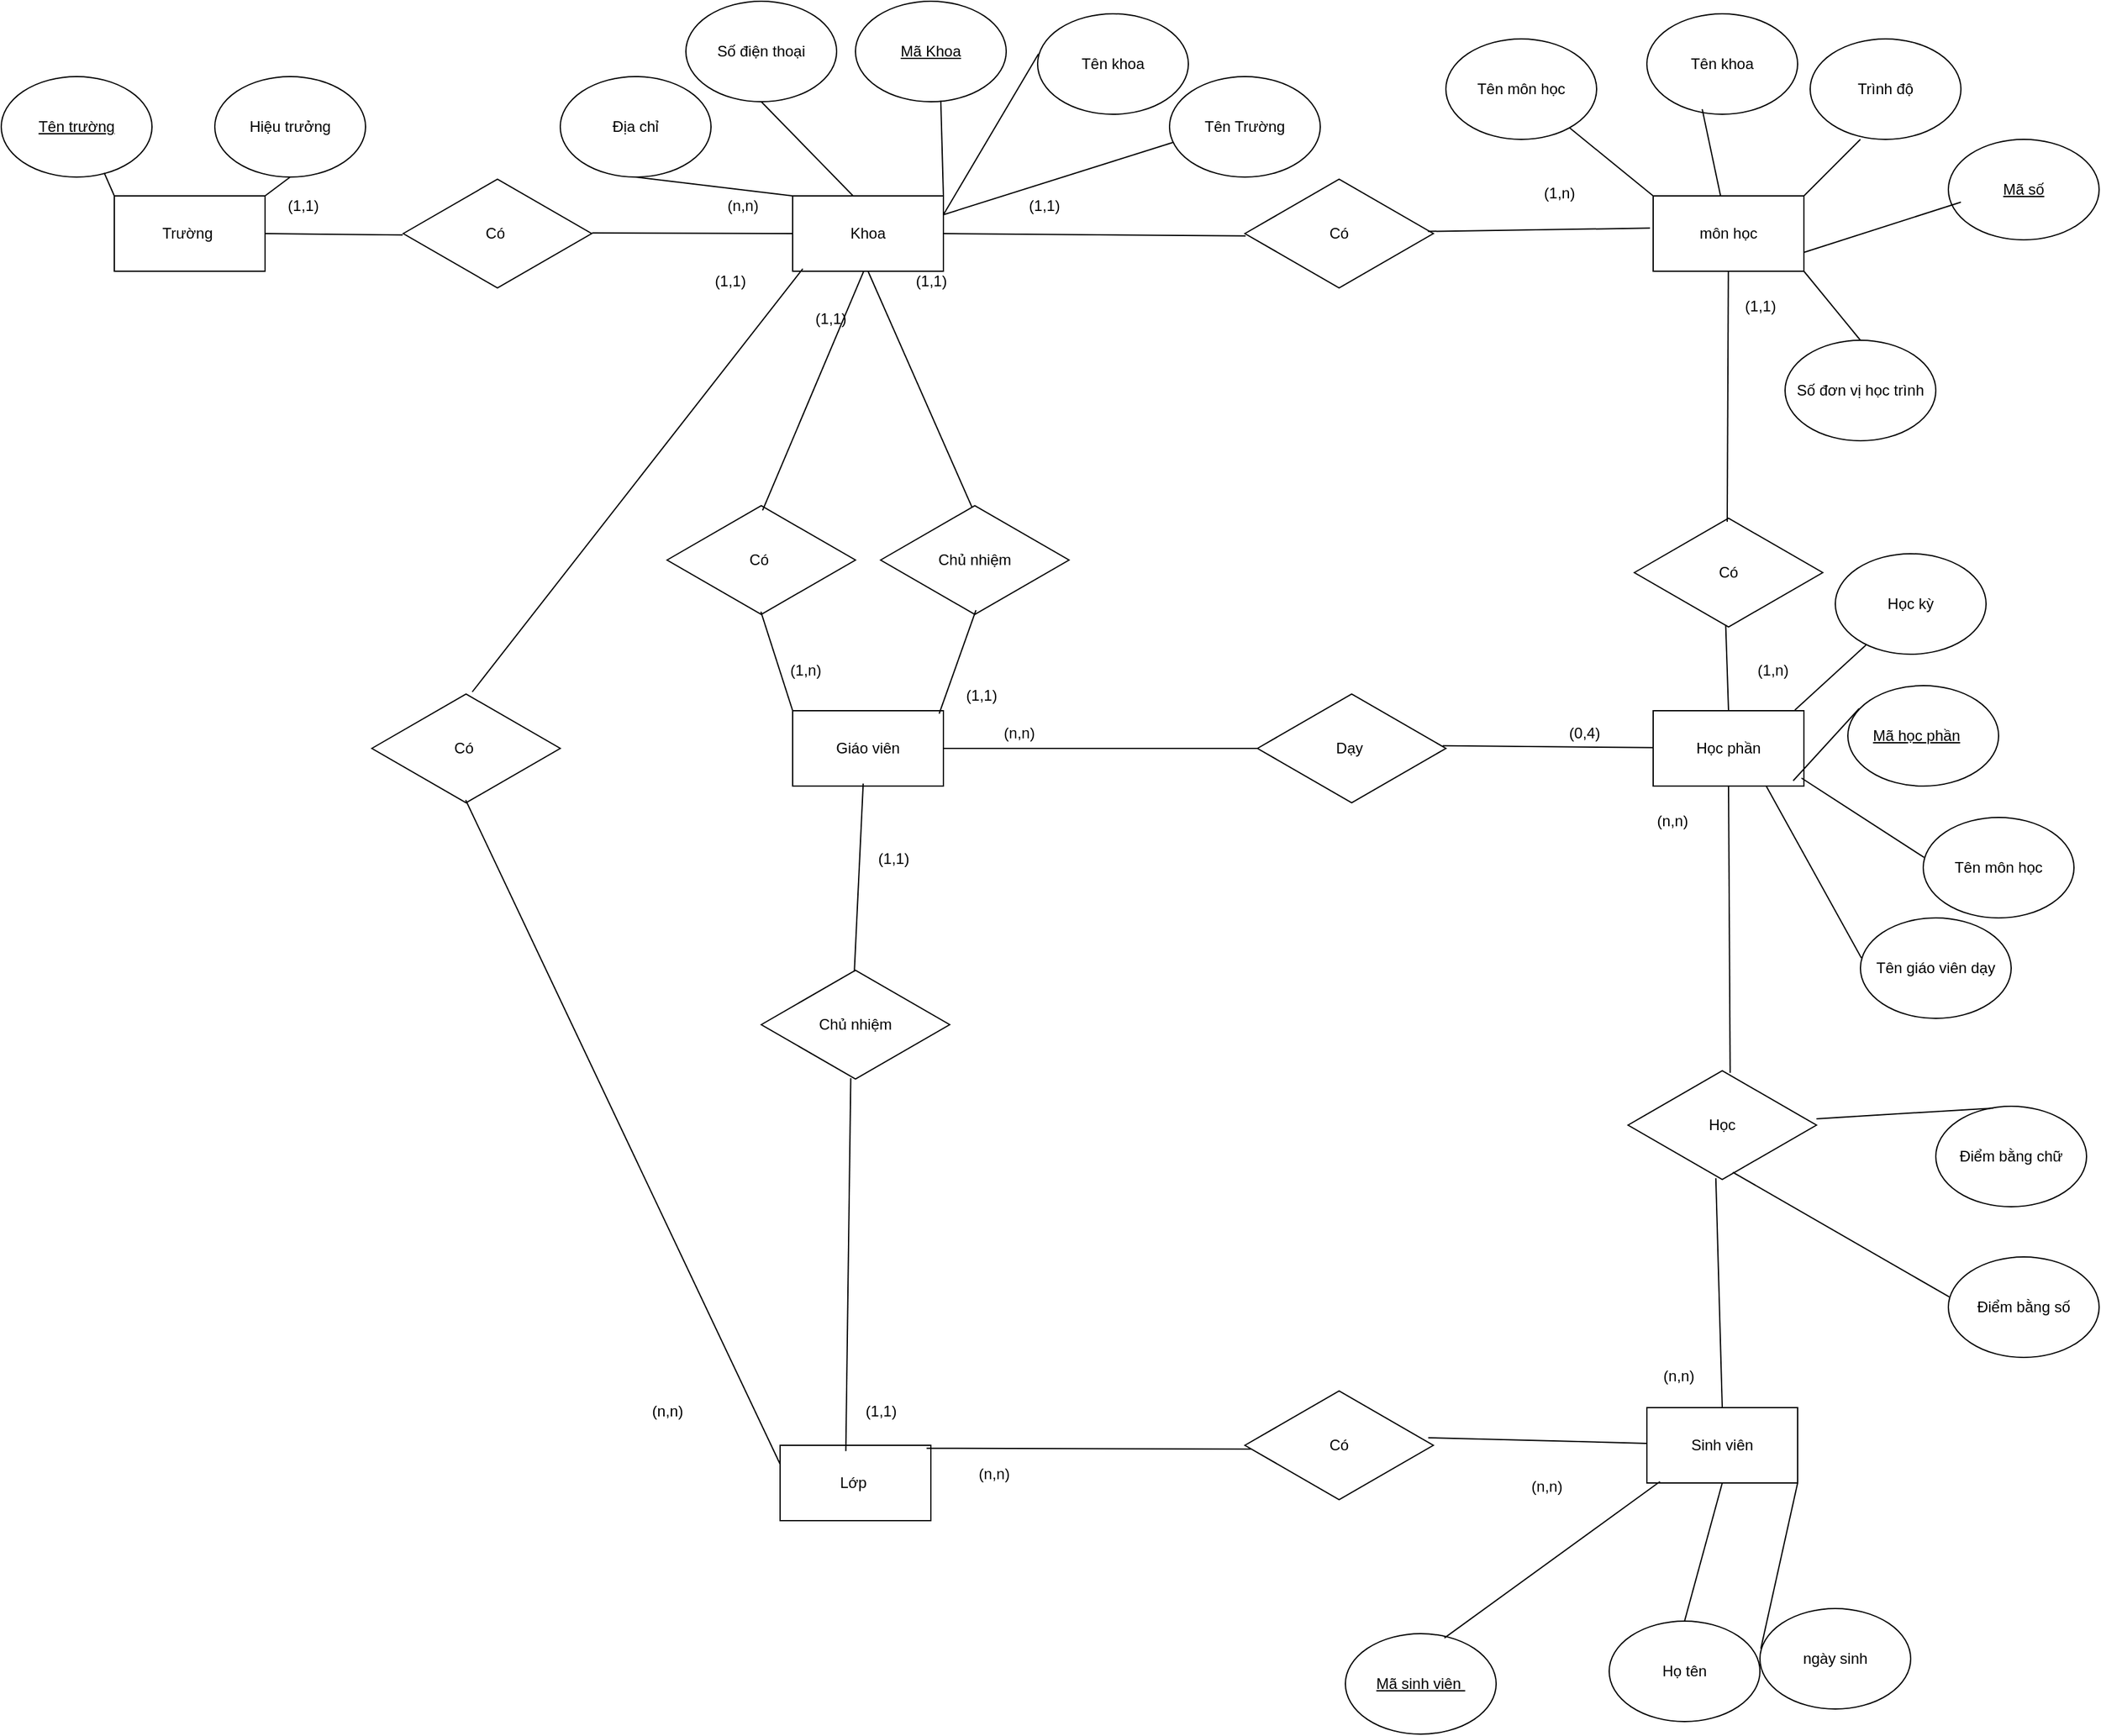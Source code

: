 <mxfile version="28.1.1">
  <diagram id="yPxyJZ8AM_hMuL3Unpa9" name="gitflow">
    <mxGraphModel dx="4164" dy="1572" grid="1" gridSize="10" guides="1" tooltips="1" connect="1" arrows="1" fold="1" page="1" pageScale="1" pageWidth="850" pageHeight="1100" math="0" shadow="0">
      <root>
        <mxCell id="0" />
        <mxCell id="1" parent="0" />
        <mxCell id="RqwDbQr5tK9U3BTIjn7D-177" value="Trường&amp;nbsp;" style="rounded=0;whiteSpace=wrap;html=1;" vertex="1" parent="1">
          <mxGeometry x="70" y="155" width="120" height="60" as="geometry" />
        </mxCell>
        <mxCell id="RqwDbQr5tK9U3BTIjn7D-178" value="Khoa" style="whiteSpace=wrap;html=1;" vertex="1" parent="1">
          <mxGeometry x="610" y="155" width="120" height="60" as="geometry" />
        </mxCell>
        <mxCell id="RqwDbQr5tK9U3BTIjn7D-179" value="&lt;u&gt;Tên trường&lt;/u&gt;" style="ellipse;whiteSpace=wrap;html=1;" vertex="1" parent="1">
          <mxGeometry x="-20" y="60" width="120" height="80" as="geometry" />
        </mxCell>
        <mxCell id="RqwDbQr5tK9U3BTIjn7D-180" value="Hiệu trưởng" style="ellipse;whiteSpace=wrap;html=1;" vertex="1" parent="1">
          <mxGeometry x="150" y="60" width="120" height="80" as="geometry" />
        </mxCell>
        <mxCell id="RqwDbQr5tK9U3BTIjn7D-183" value="" style="endArrow=none;html=1;rounded=0;exitX=1;exitY=0;exitDx=0;exitDy=0;entryX=0.5;entryY=1;entryDx=0;entryDy=0;" edge="1" parent="1" source="RqwDbQr5tK9U3BTIjn7D-177" target="RqwDbQr5tK9U3BTIjn7D-180">
          <mxGeometry width="50" height="50" relative="1" as="geometry">
            <mxPoint x="190" y="160" as="sourcePoint" />
            <mxPoint x="210" y="140" as="targetPoint" />
          </mxGeometry>
        </mxCell>
        <mxCell id="RqwDbQr5tK9U3BTIjn7D-184" value="" style="endArrow=none;html=1;rounded=0;entryX=0.683;entryY=0.958;entryDx=0;entryDy=0;entryPerimeter=0;exitX=0;exitY=0;exitDx=0;exitDy=0;" edge="1" parent="1" source="RqwDbQr5tK9U3BTIjn7D-177" target="RqwDbQr5tK9U3BTIjn7D-179">
          <mxGeometry width="50" height="50" relative="1" as="geometry">
            <mxPoint x="70" y="170" as="sourcePoint" />
            <mxPoint x="120" y="120" as="targetPoint" />
          </mxGeometry>
        </mxCell>
        <mxCell id="RqwDbQr5tK9U3BTIjn7D-186" value="&lt;u&gt;Mã Khoa&lt;/u&gt;" style="ellipse;whiteSpace=wrap;html=1;" vertex="1" parent="1">
          <mxGeometry x="660" width="120" height="80" as="geometry" />
        </mxCell>
        <mxCell id="RqwDbQr5tK9U3BTIjn7D-187" value="Tên khoa" style="ellipse;whiteSpace=wrap;html=1;" vertex="1" parent="1">
          <mxGeometry x="805" y="10" width="120" height="80" as="geometry" />
        </mxCell>
        <mxCell id="RqwDbQr5tK9U3BTIjn7D-188" value="Địa chỉ" style="ellipse;whiteSpace=wrap;html=1;" vertex="1" parent="1">
          <mxGeometry x="425" y="60" width="120" height="80" as="geometry" />
        </mxCell>
        <mxCell id="RqwDbQr5tK9U3BTIjn7D-189" value="Số điện thoại" style="ellipse;whiteSpace=wrap;html=1;" vertex="1" parent="1">
          <mxGeometry x="525" width="120" height="80" as="geometry" />
        </mxCell>
        <mxCell id="RqwDbQr5tK9U3BTIjn7D-192" value="" style="endArrow=none;html=1;rounded=0;entryX=0.5;entryY=1;entryDx=0;entryDy=0;exitX=0;exitY=0;exitDx=0;exitDy=0;" edge="1" parent="1" source="RqwDbQr5tK9U3BTIjn7D-178" target="RqwDbQr5tK9U3BTIjn7D-188">
          <mxGeometry width="50" height="50" relative="1" as="geometry">
            <mxPoint x="440" y="160" as="sourcePoint" />
            <mxPoint x="490" y="110" as="targetPoint" />
          </mxGeometry>
        </mxCell>
        <mxCell id="RqwDbQr5tK9U3BTIjn7D-193" value="" style="endArrow=none;html=1;rounded=0;entryX=0.566;entryY=0.99;entryDx=0;entryDy=0;entryPerimeter=0;exitX=1;exitY=0;exitDx=0;exitDy=0;" edge="1" parent="1" source="RqwDbQr5tK9U3BTIjn7D-178" target="RqwDbQr5tK9U3BTIjn7D-186">
          <mxGeometry width="50" height="50" relative="1" as="geometry">
            <mxPoint x="729.997" y="160" as="sourcePoint" />
            <mxPoint x="803.33" y="100" as="targetPoint" />
          </mxGeometry>
        </mxCell>
        <mxCell id="RqwDbQr5tK9U3BTIjn7D-195" value="" style="endArrow=none;html=1;rounded=0;entryX=0.006;entryY=0.398;entryDx=0;entryDy=0;entryPerimeter=0;exitX=1;exitY=0.25;exitDx=0;exitDy=0;" edge="1" parent="1" source="RqwDbQr5tK9U3BTIjn7D-178" target="RqwDbQr5tK9U3BTIjn7D-187">
          <mxGeometry width="50" height="50" relative="1" as="geometry">
            <mxPoint x="570" y="215" as="sourcePoint" />
            <mxPoint x="620" y="165" as="targetPoint" />
          </mxGeometry>
        </mxCell>
        <mxCell id="RqwDbQr5tK9U3BTIjn7D-198" value="Có&amp;nbsp;" style="html=1;whiteSpace=wrap;aspect=fixed;shape=isoRectangle;" vertex="1" parent="1">
          <mxGeometry x="300" y="140" width="150" height="90" as="geometry" />
        </mxCell>
        <mxCell id="RqwDbQr5tK9U3BTIjn7D-199" value="" style="endArrow=none;html=1;rounded=0;exitX=1;exitY=0.5;exitDx=0;exitDy=0;entryX=-0.003;entryY=0.513;entryDx=0;entryDy=0;entryPerimeter=0;" edge="1" parent="1" source="RqwDbQr5tK9U3BTIjn7D-177" target="RqwDbQr5tK9U3BTIjn7D-198">
          <mxGeometry width="50" height="50" relative="1" as="geometry">
            <mxPoint x="200" y="240" as="sourcePoint" />
            <mxPoint x="250" y="190" as="targetPoint" />
          </mxGeometry>
        </mxCell>
        <mxCell id="RqwDbQr5tK9U3BTIjn7D-200" value="" style="endArrow=none;html=1;rounded=0;entryX=0;entryY=0.5;entryDx=0;entryDy=0;exitX=1.002;exitY=0.495;exitDx=0;exitDy=0;exitPerimeter=0;" edge="1" parent="1" source="RqwDbQr5tK9U3BTIjn7D-198" target="RqwDbQr5tK9U3BTIjn7D-178">
          <mxGeometry width="50" height="50" relative="1" as="geometry">
            <mxPoint x="400" y="190" as="sourcePoint" />
            <mxPoint x="445" y="180" as="targetPoint" />
          </mxGeometry>
        </mxCell>
        <mxCell id="RqwDbQr5tK9U3BTIjn7D-201" value="môn học" style="whiteSpace=wrap;html=1;" vertex="1" parent="1">
          <mxGeometry x="1295" y="155" width="120" height="60" as="geometry" />
        </mxCell>
        <mxCell id="RqwDbQr5tK9U3BTIjn7D-202" value="" style="endArrow=none;html=1;rounded=0;entryX=0.401;entryY=0;entryDx=0;entryDy=0;entryPerimeter=0;exitX=0.5;exitY=1;exitDx=0;exitDy=0;" edge="1" parent="1" source="RqwDbQr5tK9U3BTIjn7D-189" target="RqwDbQr5tK9U3BTIjn7D-178">
          <mxGeometry width="50" height="50" relative="1" as="geometry">
            <mxPoint x="640" y="90" as="sourcePoint" />
            <mxPoint x="580" y="210" as="targetPoint" />
          </mxGeometry>
        </mxCell>
        <mxCell id="RqwDbQr5tK9U3BTIjn7D-203" value="Tên môn học" style="ellipse;whiteSpace=wrap;html=1;" vertex="1" parent="1">
          <mxGeometry x="1130" y="30" width="120" height="80" as="geometry" />
        </mxCell>
        <mxCell id="RqwDbQr5tK9U3BTIjn7D-204" value="&lt;u&gt;Mã số&lt;/u&gt;" style="ellipse;whiteSpace=wrap;html=1;" vertex="1" parent="1">
          <mxGeometry x="1530" y="110" width="120" height="80" as="geometry" />
        </mxCell>
        <mxCell id="RqwDbQr5tK9U3BTIjn7D-205" value="" style="endArrow=none;html=1;rounded=0;entryX=0.819;entryY=0.883;entryDx=0;entryDy=0;entryPerimeter=0;exitX=0;exitY=0;exitDx=0;exitDy=0;" edge="1" parent="1" source="RqwDbQr5tK9U3BTIjn7D-201" target="RqwDbQr5tK9U3BTIjn7D-203">
          <mxGeometry width="50" height="50" relative="1" as="geometry">
            <mxPoint x="70" y="320" as="sourcePoint" />
            <mxPoint x="120" y="270" as="targetPoint" />
          </mxGeometry>
        </mxCell>
        <mxCell id="RqwDbQr5tK9U3BTIjn7D-206" value="" style="endArrow=none;html=1;rounded=0;exitX=0.083;exitY=0.625;exitDx=0;exitDy=0;exitPerimeter=0;entryX=1;entryY=0.75;entryDx=0;entryDy=0;" edge="1" parent="1" source="RqwDbQr5tK9U3BTIjn7D-204" target="RqwDbQr5tK9U3BTIjn7D-201">
          <mxGeometry width="50" height="50" relative="1" as="geometry">
            <mxPoint x="1727.426" y="99.996" as="sourcePoint" />
            <mxPoint x="1410" y="190" as="targetPoint" />
          </mxGeometry>
        </mxCell>
        <mxCell id="RqwDbQr5tK9U3BTIjn7D-207" value="Số đơn vị học trình" style="ellipse;whiteSpace=wrap;html=1;" vertex="1" parent="1">
          <mxGeometry x="1400" y="270" width="120" height="80" as="geometry" />
        </mxCell>
        <mxCell id="RqwDbQr5tK9U3BTIjn7D-208" value="" style="endArrow=none;html=1;rounded=0;exitX=0.5;exitY=0;exitDx=0;exitDy=0;entryX=1;entryY=1;entryDx=0;entryDy=0;" edge="1" parent="1" source="RqwDbQr5tK9U3BTIjn7D-207" target="RqwDbQr5tK9U3BTIjn7D-201">
          <mxGeometry width="50" height="50" relative="1" as="geometry">
            <mxPoint x="105" y="470" as="sourcePoint" />
            <mxPoint x="155" y="420" as="targetPoint" />
          </mxGeometry>
        </mxCell>
        <mxCell id="RqwDbQr5tK9U3BTIjn7D-209" value="Trình độ" style="ellipse;whiteSpace=wrap;html=1;" vertex="1" parent="1">
          <mxGeometry x="1420" y="30" width="120" height="80" as="geometry" />
        </mxCell>
        <mxCell id="RqwDbQr5tK9U3BTIjn7D-210" value="" style="endArrow=none;html=1;rounded=0;entryX=1;entryY=0;entryDx=0;entryDy=0;exitX=0.333;exitY=1;exitDx=0;exitDy=0;exitPerimeter=0;" edge="1" parent="1" source="RqwDbQr5tK9U3BTIjn7D-209" target="RqwDbQr5tK9U3BTIjn7D-201">
          <mxGeometry width="50" height="50" relative="1" as="geometry">
            <mxPoint x="1208.773" y="59.294" as="sourcePoint" />
            <mxPoint x="1180" y="160" as="targetPoint" />
          </mxGeometry>
        </mxCell>
        <mxCell id="RqwDbQr5tK9U3BTIjn7D-212" value="Có" style="html=1;whiteSpace=wrap;aspect=fixed;shape=isoRectangle;" vertex="1" parent="1">
          <mxGeometry x="970" y="140" width="150" height="90" as="geometry" />
        </mxCell>
        <mxCell id="RqwDbQr5tK9U3BTIjn7D-214" value="" style="endArrow=none;html=1;rounded=0;exitX=1;exitY=0.5;exitDx=0;exitDy=0;entryX=0.004;entryY=0.521;entryDx=0;entryDy=0;entryPerimeter=0;" edge="1" parent="1" source="RqwDbQr5tK9U3BTIjn7D-178" target="RqwDbQr5tK9U3BTIjn7D-212">
          <mxGeometry width="50" height="50" relative="1" as="geometry">
            <mxPoint x="780" y="220" as="sourcePoint" />
            <mxPoint x="830" y="170" as="targetPoint" />
          </mxGeometry>
        </mxCell>
        <mxCell id="RqwDbQr5tK9U3BTIjn7D-215" value="" style="endArrow=none;html=1;rounded=0;entryX=-0.021;entryY=0.428;entryDx=0;entryDy=0;entryPerimeter=0;exitX=0.971;exitY=0.481;exitDx=0;exitDy=0;exitPerimeter=0;" edge="1" parent="1" source="RqwDbQr5tK9U3BTIjn7D-212" target="RqwDbQr5tK9U3BTIjn7D-201">
          <mxGeometry width="50" height="50" relative="1" as="geometry">
            <mxPoint x="980" y="220" as="sourcePoint" />
            <mxPoint x="1030" y="170" as="targetPoint" />
          </mxGeometry>
        </mxCell>
        <mxCell id="RqwDbQr5tK9U3BTIjn7D-227" value="Học phần" style="whiteSpace=wrap;html=1;" vertex="1" parent="1">
          <mxGeometry x="1295" y="565" width="120" height="60" as="geometry" />
        </mxCell>
        <mxCell id="RqwDbQr5tK9U3BTIjn7D-228" value="&lt;u&gt;Mã học phần&lt;span style=&quot;white-space: pre;&quot;&gt;&#x9;&lt;/span&gt;&lt;/u&gt;" style="ellipse;whiteSpace=wrap;html=1;" vertex="1" parent="1">
          <mxGeometry x="1450" y="545" width="120" height="80" as="geometry" />
        </mxCell>
        <mxCell id="RqwDbQr5tK9U3BTIjn7D-229" value="Học kỳ" style="ellipse;whiteSpace=wrap;html=1;" vertex="1" parent="1">
          <mxGeometry x="1440" y="440" width="120" height="80" as="geometry" />
        </mxCell>
        <mxCell id="RqwDbQr5tK9U3BTIjn7D-230" value="" style="endArrow=none;html=1;rounded=0;entryX=0.075;entryY=0.228;entryDx=0;entryDy=0;entryPerimeter=0;exitX=0.929;exitY=0.929;exitDx=0;exitDy=0;exitPerimeter=0;" edge="1" parent="1" source="RqwDbQr5tK9U3BTIjn7D-227" target="RqwDbQr5tK9U3BTIjn7D-228">
          <mxGeometry width="50" height="50" relative="1" as="geometry">
            <mxPoint x="600" y="330" as="sourcePoint" />
            <mxPoint x="650" y="280" as="targetPoint" />
          </mxGeometry>
        </mxCell>
        <mxCell id="RqwDbQr5tK9U3BTIjn7D-231" value="" style="endArrow=none;html=1;rounded=0;entryX=0.94;entryY=-0.008;entryDx=0;entryDy=0;entryPerimeter=0;" edge="1" parent="1" source="RqwDbQr5tK9U3BTIjn7D-229" target="RqwDbQr5tK9U3BTIjn7D-227">
          <mxGeometry width="50" height="50" relative="1" as="geometry">
            <mxPoint x="1572.906" y="295.716" as="sourcePoint" />
            <mxPoint x="1600" y="230.0" as="targetPoint" />
          </mxGeometry>
        </mxCell>
        <mxCell id="RqwDbQr5tK9U3BTIjn7D-236" value="Có" style="html=1;whiteSpace=wrap;aspect=fixed;shape=isoRectangle;" vertex="1" parent="1">
          <mxGeometry x="1280" y="410" width="150" height="90" as="geometry" />
        </mxCell>
        <mxCell id="RqwDbQr5tK9U3BTIjn7D-237" value="" style="endArrow=none;html=1;rounded=0;exitX=0.485;exitY=0.962;exitDx=0;exitDy=0;exitPerimeter=0;entryX=0.5;entryY=0;entryDx=0;entryDy=0;" edge="1" parent="1" source="RqwDbQr5tK9U3BTIjn7D-236" target="RqwDbQr5tK9U3BTIjn7D-227">
          <mxGeometry width="50" height="50" relative="1" as="geometry">
            <mxPoint x="1510" y="230" as="sourcePoint" />
            <mxPoint x="1570" y="430" as="targetPoint" />
          </mxGeometry>
        </mxCell>
        <mxCell id="RqwDbQr5tK9U3BTIjn7D-238" value="" style="endArrow=none;html=1;rounded=0;entryX=0.493;entryY=0.05;entryDx=0;entryDy=0;entryPerimeter=0;" edge="1" parent="1" source="RqwDbQr5tK9U3BTIjn7D-201" target="RqwDbQr5tK9U3BTIjn7D-236">
          <mxGeometry width="50" height="50" relative="1" as="geometry">
            <mxPoint x="1330" y="240" as="sourcePoint" />
            <mxPoint x="1300" y="150" as="targetPoint" />
          </mxGeometry>
        </mxCell>
        <mxCell id="RqwDbQr5tK9U3BTIjn7D-239" value="Giáo viên" style="whiteSpace=wrap;html=1;" vertex="1" parent="1">
          <mxGeometry x="610" y="565" width="120" height="60" as="geometry" />
        </mxCell>
        <mxCell id="RqwDbQr5tK9U3BTIjn7D-247" value="Có&amp;nbsp;" style="html=1;whiteSpace=wrap;aspect=fixed;shape=isoRectangle;" vertex="1" parent="1">
          <mxGeometry x="510" y="400" width="150" height="90" as="geometry" />
        </mxCell>
        <mxCell id="RqwDbQr5tK9U3BTIjn7D-251" value="" style="endArrow=none;html=1;rounded=0;entryX=0.472;entryY=0.996;entryDx=0;entryDy=0;entryPerimeter=0;exitX=0.507;exitY=0.061;exitDx=0;exitDy=0;exitPerimeter=0;" edge="1" parent="1" source="RqwDbQr5tK9U3BTIjn7D-247" target="RqwDbQr5tK9U3BTIjn7D-178">
          <mxGeometry width="50" height="50" relative="1" as="geometry">
            <mxPoint x="640" y="400" as="sourcePoint" />
            <mxPoint x="690" y="300" as="targetPoint" />
          </mxGeometry>
        </mxCell>
        <mxCell id="RqwDbQr5tK9U3BTIjn7D-252" value="" style="endArrow=none;html=1;rounded=0;exitX=0;exitY=0;exitDx=0;exitDy=0;entryX=0.498;entryY=0.957;entryDx=0;entryDy=0;entryPerimeter=0;" edge="1" parent="1" source="RqwDbQr5tK9U3BTIjn7D-239" target="RqwDbQr5tK9U3BTIjn7D-247">
          <mxGeometry width="50" height="50" relative="1" as="geometry">
            <mxPoint x="570" y="575" as="sourcePoint" />
            <mxPoint x="620" y="525" as="targetPoint" />
          </mxGeometry>
        </mxCell>
        <mxCell id="RqwDbQr5tK9U3BTIjn7D-253" value="" style="endArrow=none;html=1;rounded=0;entryX=0.5;entryY=1;entryDx=0;entryDy=0;exitX=0.489;exitY=0.048;exitDx=0;exitDy=0;exitPerimeter=0;" edge="1" parent="1" source="RqwDbQr5tK9U3BTIjn7D-254" target="RqwDbQr5tK9U3BTIjn7D-178">
          <mxGeometry width="50" height="50" relative="1" as="geometry">
            <mxPoint x="730" y="410" as="sourcePoint" />
            <mxPoint x="720" y="360" as="targetPoint" />
            <Array as="points" />
          </mxGeometry>
        </mxCell>
        <mxCell id="RqwDbQr5tK9U3BTIjn7D-254" value="Chủ nhiệm" style="html=1;whiteSpace=wrap;aspect=fixed;shape=isoRectangle;" vertex="1" parent="1">
          <mxGeometry x="680" y="400" width="150" height="90" as="geometry" />
        </mxCell>
        <mxCell id="RqwDbQr5tK9U3BTIjn7D-255" value="" style="endArrow=none;html=1;rounded=0;exitX=0.972;exitY=0.039;exitDx=0;exitDy=0;exitPerimeter=0;entryX=0.506;entryY=0.944;entryDx=0;entryDy=0;entryPerimeter=0;" edge="1" parent="1" source="RqwDbQr5tK9U3BTIjn7D-239" target="RqwDbQr5tK9U3BTIjn7D-254">
          <mxGeometry width="50" height="50" relative="1" as="geometry">
            <mxPoint x="710" y="575" as="sourcePoint" />
            <mxPoint x="760" y="525" as="targetPoint" />
          </mxGeometry>
        </mxCell>
        <mxCell id="RqwDbQr5tK9U3BTIjn7D-257" value="" style="endArrow=none;html=1;rounded=0;exitX=1;exitY=0.5;exitDx=0;exitDy=0;entryX=0.032;entryY=0.5;entryDx=0;entryDy=0;entryPerimeter=0;" edge="1" parent="1" source="RqwDbQr5tK9U3BTIjn7D-239" target="RqwDbQr5tK9U3BTIjn7D-258">
          <mxGeometry width="50" height="50" relative="1" as="geometry">
            <mxPoint x="710" y="640" as="sourcePoint" />
            <mxPoint x="1050" y="510" as="targetPoint" />
          </mxGeometry>
        </mxCell>
        <mxCell id="RqwDbQr5tK9U3BTIjn7D-258" value="Dạy&amp;nbsp;" style="html=1;whiteSpace=wrap;aspect=fixed;shape=isoRectangle;" vertex="1" parent="1">
          <mxGeometry x="980" y="550" width="150" height="90" as="geometry" />
        </mxCell>
        <mxCell id="RqwDbQr5tK9U3BTIjn7D-259" value="" style="endArrow=none;html=1;rounded=0;exitX=0.983;exitY=0.476;exitDx=0;exitDy=0;exitPerimeter=0;" edge="1" parent="1" source="RqwDbQr5tK9U3BTIjn7D-258" target="RqwDbQr5tK9U3BTIjn7D-227">
          <mxGeometry width="50" height="50" relative="1" as="geometry">
            <mxPoint x="1275" y="470" as="sourcePoint" />
            <mxPoint x="1530" y="570" as="targetPoint" />
          </mxGeometry>
        </mxCell>
        <mxCell id="RqwDbQr5tK9U3BTIjn7D-260" value="Sinh viên" style="whiteSpace=wrap;html=1;" vertex="1" parent="1">
          <mxGeometry x="1290" y="1120" width="120" height="60" as="geometry" />
        </mxCell>
        <mxCell id="RqwDbQr5tK9U3BTIjn7D-261" value="Họ tên" style="ellipse;whiteSpace=wrap;html=1;" vertex="1" parent="1">
          <mxGeometry x="1260" y="1290" width="120" height="80" as="geometry" />
        </mxCell>
        <mxCell id="RqwDbQr5tK9U3BTIjn7D-262" value="ngày sinh" style="ellipse;whiteSpace=wrap;html=1;" vertex="1" parent="1">
          <mxGeometry x="1380" y="1280" width="120" height="80" as="geometry" />
        </mxCell>
        <mxCell id="RqwDbQr5tK9U3BTIjn7D-263" value="&lt;u&gt;Mã sinh viên&amp;nbsp;&lt;/u&gt;" style="ellipse;whiteSpace=wrap;html=1;" vertex="1" parent="1">
          <mxGeometry x="1050" y="1300" width="120" height="80" as="geometry" />
        </mxCell>
        <mxCell id="RqwDbQr5tK9U3BTIjn7D-265" value="" style="endArrow=none;html=1;rounded=0;entryX=0.657;entryY=0.043;entryDx=0;entryDy=0;exitX=0.087;exitY=0.981;exitDx=0;exitDy=0;entryPerimeter=0;exitPerimeter=0;" edge="1" parent="1" source="RqwDbQr5tK9U3BTIjn7D-260" target="RqwDbQr5tK9U3BTIjn7D-263">
          <mxGeometry width="50" height="50" relative="1" as="geometry">
            <mxPoint x="770" y="900" as="sourcePoint" />
            <mxPoint x="820" y="850" as="targetPoint" />
          </mxGeometry>
        </mxCell>
        <mxCell id="RqwDbQr5tK9U3BTIjn7D-266" value="" style="endArrow=none;html=1;rounded=0;entryX=0.5;entryY=0;entryDx=0;entryDy=0;exitX=0.5;exitY=1;exitDx=0;exitDy=0;" edge="1" parent="1" source="RqwDbQr5tK9U3BTIjn7D-260" target="RqwDbQr5tK9U3BTIjn7D-261">
          <mxGeometry width="50" height="50" relative="1" as="geometry">
            <mxPoint x="1106.04" y="821" as="sourcePoint" />
            <mxPoint x="1093.96" y="1100.2" as="targetPoint" />
          </mxGeometry>
        </mxCell>
        <mxCell id="RqwDbQr5tK9U3BTIjn7D-267" value="" style="endArrow=none;html=1;rounded=0;entryX=0.006;entryY=0.398;entryDx=0;entryDy=0;entryPerimeter=0;exitX=1;exitY=1;exitDx=0;exitDy=0;" edge="1" parent="1" source="RqwDbQr5tK9U3BTIjn7D-260" target="RqwDbQr5tK9U3BTIjn7D-262">
          <mxGeometry width="50" height="50" relative="1" as="geometry">
            <mxPoint x="900" y="955" as="sourcePoint" />
            <mxPoint x="950" y="905" as="targetPoint" />
          </mxGeometry>
        </mxCell>
        <mxCell id="RqwDbQr5tK9U3BTIjn7D-269" value="Học" style="html=1;whiteSpace=wrap;aspect=fixed;shape=isoRectangle;" vertex="1" parent="1">
          <mxGeometry x="1275" y="850" width="150" height="90" as="geometry" />
        </mxCell>
        <mxCell id="RqwDbQr5tK9U3BTIjn7D-270" value="" style="endArrow=none;html=1;rounded=0;exitX=0.5;exitY=0;exitDx=0;exitDy=0;entryX=0.466;entryY=0.969;entryDx=0;entryDy=0;entryPerimeter=0;" edge="1" parent="1" source="RqwDbQr5tK9U3BTIjn7D-260" target="RqwDbQr5tK9U3BTIjn7D-269">
          <mxGeometry width="50" height="50" relative="1" as="geometry">
            <mxPoint x="1110" y="960" as="sourcePoint" />
            <mxPoint x="1350" y="933" as="targetPoint" />
          </mxGeometry>
        </mxCell>
        <mxCell id="RqwDbQr5tK9U3BTIjn7D-275" value="" style="endArrow=none;html=1;rounded=0;exitX=0.542;exitY=0.038;exitDx=0;exitDy=0;exitPerimeter=0;entryX=0.5;entryY=1;entryDx=0;entryDy=0;" edge="1" parent="1" source="RqwDbQr5tK9U3BTIjn7D-269" target="RqwDbQr5tK9U3BTIjn7D-227">
          <mxGeometry width="50" height="50" relative="1" as="geometry">
            <mxPoint x="1290" y="780" as="sourcePoint" />
            <mxPoint x="1352.1" y="743.52" as="targetPoint" />
          </mxGeometry>
        </mxCell>
        <mxCell id="RqwDbQr5tK9U3BTIjn7D-277" value="Lớp&amp;nbsp;" style="whiteSpace=wrap;html=1;" vertex="1" parent="1">
          <mxGeometry x="600" y="1150" width="120" height="60" as="geometry" />
        </mxCell>
        <mxCell id="RqwDbQr5tK9U3BTIjn7D-278" value="Có&amp;nbsp;" style="html=1;whiteSpace=wrap;aspect=fixed;shape=isoRectangle;" vertex="1" parent="1">
          <mxGeometry x="275" y="550" width="150" height="90" as="geometry" />
        </mxCell>
        <mxCell id="RqwDbQr5tK9U3BTIjn7D-279" value="" style="endArrow=none;html=1;rounded=0;exitX=0;exitY=0.25;exitDx=0;exitDy=0;entryX=0.498;entryY=0.957;entryDx=0;entryDy=0;entryPerimeter=0;" edge="1" parent="1" source="RqwDbQr5tK9U3BTIjn7D-277" target="RqwDbQr5tK9U3BTIjn7D-278">
          <mxGeometry width="50" height="50" relative="1" as="geometry">
            <mxPoint x="380" y="710" as="sourcePoint" />
            <mxPoint x="310" y="665" as="targetPoint" />
          </mxGeometry>
        </mxCell>
        <mxCell id="RqwDbQr5tK9U3BTIjn7D-280" value="" style="endArrow=none;html=1;rounded=0;exitX=0.972;exitY=0.039;exitDx=0;exitDy=0;exitPerimeter=0;entryX=0.033;entryY=0.533;entryDx=0;entryDy=0;entryPerimeter=0;" edge="1" parent="1" source="RqwDbQr5tK9U3BTIjn7D-277" target="RqwDbQr5tK9U3BTIjn7D-281">
          <mxGeometry width="50" height="50" relative="1" as="geometry">
            <mxPoint x="590" y="875" as="sourcePoint" />
            <mxPoint x="780" y="870" as="targetPoint" />
          </mxGeometry>
        </mxCell>
        <mxCell id="RqwDbQr5tK9U3BTIjn7D-281" value="Có" style="html=1;whiteSpace=wrap;aspect=fixed;shape=isoRectangle;" vertex="1" parent="1">
          <mxGeometry x="970" y="1105" width="150" height="90" as="geometry" />
        </mxCell>
        <mxCell id="RqwDbQr5tK9U3BTIjn7D-282" value="" style="endArrow=none;html=1;rounded=0;exitX=0.533;exitY=0;exitDx=0;exitDy=0;exitPerimeter=0;entryX=0.067;entryY=0.967;entryDx=0;entryDy=0;entryPerimeter=0;" edge="1" parent="1" source="RqwDbQr5tK9U3BTIjn7D-278" target="RqwDbQr5tK9U3BTIjn7D-178">
          <mxGeometry width="50" height="50" relative="1" as="geometry">
            <mxPoint x="740" y="400" as="sourcePoint" />
            <mxPoint x="410" y="450" as="targetPoint" />
          </mxGeometry>
        </mxCell>
        <mxCell id="RqwDbQr5tK9U3BTIjn7D-283" value="" style="endArrow=none;html=1;rounded=0;exitX=0.973;exitY=0.433;exitDx=0;exitDy=0;exitPerimeter=0;" edge="1" parent="1" source="RqwDbQr5tK9U3BTIjn7D-281" target="RqwDbQr5tK9U3BTIjn7D-260">
          <mxGeometry width="50" height="50" relative="1" as="geometry">
            <mxPoint x="740" y="750" as="sourcePoint" />
            <mxPoint x="790" y="700" as="targetPoint" />
          </mxGeometry>
        </mxCell>
        <mxCell id="RqwDbQr5tK9U3BTIjn7D-284" value="" style="endArrow=none;html=1;rounded=0;exitX=0.436;exitY=0.078;exitDx=0;exitDy=0;entryX=0.475;entryY=0.973;entryDx=0;entryDy=0;entryPerimeter=0;exitPerimeter=0;" edge="1" parent="1" source="RqwDbQr5tK9U3BTIjn7D-277" target="RqwDbQr5tK9U3BTIjn7D-285">
          <mxGeometry width="50" height="50" relative="1" as="geometry">
            <mxPoint x="680" y="810" as="sourcePoint" />
            <mxPoint x="690" y="790" as="targetPoint" />
          </mxGeometry>
        </mxCell>
        <mxCell id="RqwDbQr5tK9U3BTIjn7D-285" value="Chủ nhiệm" style="html=1;whiteSpace=wrap;aspect=fixed;shape=isoRectangle;" vertex="1" parent="1">
          <mxGeometry x="585" y="770" width="150" height="90" as="geometry" />
        </mxCell>
        <mxCell id="RqwDbQr5tK9U3BTIjn7D-286" value="" style="endArrow=none;html=1;rounded=0;exitX=0.494;exitY=0.03;exitDx=0;exitDy=0;exitPerimeter=0;entryX=0.468;entryY=0.967;entryDx=0;entryDy=0;entryPerimeter=0;" edge="1" parent="1" source="RqwDbQr5tK9U3BTIjn7D-285" target="RqwDbQr5tK9U3BTIjn7D-239">
          <mxGeometry width="50" height="50" relative="1" as="geometry">
            <mxPoint x="740" y="700" as="sourcePoint" />
            <mxPoint x="790" y="650" as="targetPoint" />
          </mxGeometry>
        </mxCell>
        <mxCell id="RqwDbQr5tK9U3BTIjn7D-289" value="Điểm bằng chữ" style="ellipse;whiteSpace=wrap;html=1;" vertex="1" parent="1">
          <mxGeometry x="1520" y="880" width="120" height="80" as="geometry" />
        </mxCell>
        <mxCell id="RqwDbQr5tK9U3BTIjn7D-290" value="Điểm bằng số" style="ellipse;whiteSpace=wrap;html=1;" vertex="1" parent="1">
          <mxGeometry x="1530" y="1000" width="120" height="80" as="geometry" />
        </mxCell>
        <mxCell id="RqwDbQr5tK9U3BTIjn7D-293" value="" style="endArrow=none;html=1;rounded=0;entryX=0.381;entryY=0.018;entryDx=0;entryDy=0;entryPerimeter=0;exitX=1;exitY=0.444;exitDx=0;exitDy=0;exitPerimeter=0;" edge="1" parent="1" source="RqwDbQr5tK9U3BTIjn7D-269" target="RqwDbQr5tK9U3BTIjn7D-289">
          <mxGeometry width="50" height="50" relative="1" as="geometry">
            <mxPoint x="1140" y="1270" as="sourcePoint" />
            <mxPoint x="1203.33" y="1220" as="targetPoint" />
          </mxGeometry>
        </mxCell>
        <mxCell id="RqwDbQr5tK9U3BTIjn7D-294" value="" style="endArrow=none;html=1;rounded=0;entryX=0.006;entryY=0.398;entryDx=0;entryDy=0;entryPerimeter=0;exitX=0.556;exitY=0.917;exitDx=0;exitDy=0;exitPerimeter=0;" edge="1" parent="1" source="RqwDbQr5tK9U3BTIjn7D-269" target="RqwDbQr5tK9U3BTIjn7D-290">
          <mxGeometry width="50" height="50" relative="1" as="geometry">
            <mxPoint x="1140" y="1330" as="sourcePoint" />
            <mxPoint x="1020" y="1285" as="targetPoint" />
          </mxGeometry>
        </mxCell>
        <mxCell id="RqwDbQr5tK9U3BTIjn7D-302" value="Tên Trường" style="ellipse;whiteSpace=wrap;html=1;" vertex="1" parent="1">
          <mxGeometry x="910" y="60" width="120" height="80" as="geometry" />
        </mxCell>
        <mxCell id="RqwDbQr5tK9U3BTIjn7D-305" value="" style="endArrow=none;html=1;rounded=0;exitX=1;exitY=0.25;exitDx=0;exitDy=0;entryX=0.021;entryY=0.656;entryDx=0;entryDy=0;entryPerimeter=0;" edge="1" parent="1" source="RqwDbQr5tK9U3BTIjn7D-178" target="RqwDbQr5tK9U3BTIjn7D-302">
          <mxGeometry width="50" height="50" relative="1" as="geometry">
            <mxPoint x="789.5" y="330" as="sourcePoint" />
            <mxPoint x="1030.5" y="332" as="targetPoint" />
          </mxGeometry>
        </mxCell>
        <mxCell id="RqwDbQr5tK9U3BTIjn7D-306" value="Tên khoa" style="ellipse;whiteSpace=wrap;html=1;" vertex="1" parent="1">
          <mxGeometry x="1290" y="10" width="120" height="80" as="geometry" />
        </mxCell>
        <mxCell id="RqwDbQr5tK9U3BTIjn7D-308" value="" style="endArrow=none;html=1;rounded=0;entryX=0.367;entryY=0.949;entryDx=0;entryDy=0;entryPerimeter=0;" edge="1" parent="1" target="RqwDbQr5tK9U3BTIjn7D-306" source="RqwDbQr5tK9U3BTIjn7D-201">
          <mxGeometry width="50" height="50" relative="1" as="geometry">
            <mxPoint x="982" y="490" as="sourcePoint" />
            <mxPoint x="872" y="485" as="targetPoint" />
          </mxGeometry>
        </mxCell>
        <mxCell id="RqwDbQr5tK9U3BTIjn7D-311" value="Tên môn học" style="ellipse;whiteSpace=wrap;html=1;" vertex="1" parent="1">
          <mxGeometry x="1510" y="650" width="120" height="80" as="geometry" />
        </mxCell>
        <mxCell id="RqwDbQr5tK9U3BTIjn7D-313" value="" style="endArrow=none;html=1;rounded=0;entryX=0.006;entryY=0.398;entryDx=0;entryDy=0;entryPerimeter=0;exitX=0.984;exitY=0.894;exitDx=0;exitDy=0;exitPerimeter=0;" edge="1" parent="1" target="RqwDbQr5tK9U3BTIjn7D-311" source="RqwDbQr5tK9U3BTIjn7D-227">
          <mxGeometry width="50" height="50" relative="1" as="geometry">
            <mxPoint x="1492" y="860" as="sourcePoint" />
            <mxPoint x="1382" y="855" as="targetPoint" />
          </mxGeometry>
        </mxCell>
        <mxCell id="RqwDbQr5tK9U3BTIjn7D-315" value="Tên giáo viên dạy" style="ellipse;whiteSpace=wrap;html=1;" vertex="1" parent="1">
          <mxGeometry x="1460" y="730" width="120" height="80" as="geometry" />
        </mxCell>
        <mxCell id="RqwDbQr5tK9U3BTIjn7D-316" value="" style="endArrow=none;html=1;rounded=0;entryX=0.006;entryY=0.398;entryDx=0;entryDy=0;entryPerimeter=0;exitX=0.75;exitY=1;exitDx=0;exitDy=0;" edge="1" parent="1" target="RqwDbQr5tK9U3BTIjn7D-315" source="RqwDbQr5tK9U3BTIjn7D-227">
          <mxGeometry width="50" height="50" relative="1" as="geometry">
            <mxPoint x="760" y="620" as="sourcePoint" />
            <mxPoint x="650" y="615" as="targetPoint" />
          </mxGeometry>
        </mxCell>
        <mxCell id="RqwDbQr5tK9U3BTIjn7D-319" value="(1,1)" style="text;html=1;align=center;verticalAlign=middle;resizable=0;points=[];autosize=1;strokeColor=none;fillColor=none;" vertex="1" parent="1">
          <mxGeometry x="195" y="148" width="50" height="30" as="geometry" />
        </mxCell>
        <mxCell id="RqwDbQr5tK9U3BTIjn7D-320" value="(n,n)" style="text;html=1;align=center;verticalAlign=middle;resizable=0;points=[];autosize=1;strokeColor=none;fillColor=none;" vertex="1" parent="1">
          <mxGeometry x="545" y="148" width="50" height="30" as="geometry" />
        </mxCell>
        <mxCell id="RqwDbQr5tK9U3BTIjn7D-321" value="(1,n)" style="text;html=1;align=center;verticalAlign=middle;resizable=0;points=[];autosize=1;strokeColor=none;fillColor=none;" vertex="1" parent="1">
          <mxGeometry x="1195" y="138" width="50" height="30" as="geometry" />
        </mxCell>
        <mxCell id="RqwDbQr5tK9U3BTIjn7D-322" value="(1,1)" style="text;html=1;align=center;verticalAlign=middle;resizable=0;points=[];autosize=1;strokeColor=none;fillColor=none;" vertex="1" parent="1">
          <mxGeometry x="785" y="148" width="50" height="30" as="geometry" />
        </mxCell>
        <mxCell id="RqwDbQr5tK9U3BTIjn7D-323" value="(1,1)" style="text;html=1;align=center;verticalAlign=middle;resizable=0;points=[];autosize=1;strokeColor=none;fillColor=none;" vertex="1" parent="1">
          <mxGeometry x="1355" y="228" width="50" height="30" as="geometry" />
        </mxCell>
        <mxCell id="RqwDbQr5tK9U3BTIjn7D-324" value="(1,n)" style="text;html=1;align=center;verticalAlign=middle;resizable=0;points=[];autosize=1;strokeColor=none;fillColor=none;" vertex="1" parent="1">
          <mxGeometry x="1365" y="518" width="50" height="30" as="geometry" />
        </mxCell>
        <mxCell id="RqwDbQr5tK9U3BTIjn7D-325" value="(1,n)" style="text;html=1;align=center;verticalAlign=middle;resizable=0;points=[];autosize=1;strokeColor=none;fillColor=none;" vertex="1" parent="1">
          <mxGeometry x="595" y="518" width="50" height="30" as="geometry" />
        </mxCell>
        <mxCell id="RqwDbQr5tK9U3BTIjn7D-326" value="(1,1)" style="text;html=1;align=center;verticalAlign=middle;resizable=0;points=[];autosize=1;strokeColor=none;fillColor=none;" vertex="1" parent="1">
          <mxGeometry x="615" y="238" width="50" height="30" as="geometry" />
        </mxCell>
        <mxCell id="RqwDbQr5tK9U3BTIjn7D-327" value="(1,1)" style="text;html=1;align=center;verticalAlign=middle;resizable=0;points=[];autosize=1;strokeColor=none;fillColor=none;" vertex="1" parent="1">
          <mxGeometry x="735" y="538" width="50" height="30" as="geometry" />
        </mxCell>
        <mxCell id="RqwDbQr5tK9U3BTIjn7D-328" value="(1,1)" style="text;html=1;align=center;verticalAlign=middle;resizable=0;points=[];autosize=1;strokeColor=none;fillColor=none;" vertex="1" parent="1">
          <mxGeometry x="695" y="208" width="50" height="30" as="geometry" />
        </mxCell>
        <mxCell id="RqwDbQr5tK9U3BTIjn7D-329" value="(0,4)" style="text;html=1;align=center;verticalAlign=middle;resizable=0;points=[];autosize=1;strokeColor=none;fillColor=none;" vertex="1" parent="1">
          <mxGeometry x="1215" y="568" width="50" height="30" as="geometry" />
        </mxCell>
        <mxCell id="RqwDbQr5tK9U3BTIjn7D-330" value="(n,n)" style="text;html=1;align=center;verticalAlign=middle;resizable=0;points=[];autosize=1;strokeColor=none;fillColor=none;" vertex="1" parent="1">
          <mxGeometry x="765" y="568" width="50" height="30" as="geometry" />
        </mxCell>
        <mxCell id="RqwDbQr5tK9U3BTIjn7D-331" value="(n,n)" style="text;html=1;align=center;verticalAlign=middle;resizable=0;points=[];autosize=1;strokeColor=none;fillColor=none;" vertex="1" parent="1">
          <mxGeometry x="1285" y="638" width="50" height="30" as="geometry" />
        </mxCell>
        <mxCell id="RqwDbQr5tK9U3BTIjn7D-332" value="(n,n)" style="text;html=1;align=center;verticalAlign=middle;resizable=0;points=[];autosize=1;strokeColor=none;fillColor=none;" vertex="1" parent="1">
          <mxGeometry x="1290" y="1080" width="50" height="30" as="geometry" />
        </mxCell>
        <mxCell id="RqwDbQr5tK9U3BTIjn7D-333" value="(n,n)" style="text;html=1;align=center;verticalAlign=middle;resizable=0;points=[];autosize=1;strokeColor=none;fillColor=none;" vertex="1" parent="1">
          <mxGeometry x="485" y="1108" width="50" height="30" as="geometry" />
        </mxCell>
        <mxCell id="RqwDbQr5tK9U3BTIjn7D-334" value="(1,1)" style="text;html=1;align=center;verticalAlign=middle;resizable=0;points=[];autosize=1;strokeColor=none;fillColor=none;" vertex="1" parent="1">
          <mxGeometry x="535" y="208" width="50" height="30" as="geometry" />
        </mxCell>
        <mxCell id="RqwDbQr5tK9U3BTIjn7D-335" value="(1,1)" style="text;html=1;align=center;verticalAlign=middle;resizable=0;points=[];autosize=1;strokeColor=none;fillColor=none;" vertex="1" parent="1">
          <mxGeometry x="665" y="668" width="50" height="30" as="geometry" />
        </mxCell>
        <mxCell id="RqwDbQr5tK9U3BTIjn7D-336" value="(1,1)" style="text;html=1;align=center;verticalAlign=middle;resizable=0;points=[];autosize=1;strokeColor=none;fillColor=none;" vertex="1" parent="1">
          <mxGeometry x="655" y="1108" width="50" height="30" as="geometry" />
        </mxCell>
        <mxCell id="RqwDbQr5tK9U3BTIjn7D-337" value="(n,n)" style="text;html=1;align=center;verticalAlign=middle;resizable=0;points=[];autosize=1;strokeColor=none;fillColor=none;" vertex="1" parent="1">
          <mxGeometry x="745" y="1158" width="50" height="30" as="geometry" />
        </mxCell>
        <mxCell id="RqwDbQr5tK9U3BTIjn7D-338" value="(n,n)" style="text;html=1;align=center;verticalAlign=middle;resizable=0;points=[];autosize=1;strokeColor=none;fillColor=none;" vertex="1" parent="1">
          <mxGeometry x="1185" y="1168" width="50" height="30" as="geometry" />
        </mxCell>
      </root>
    </mxGraphModel>
  </diagram>
</mxfile>
